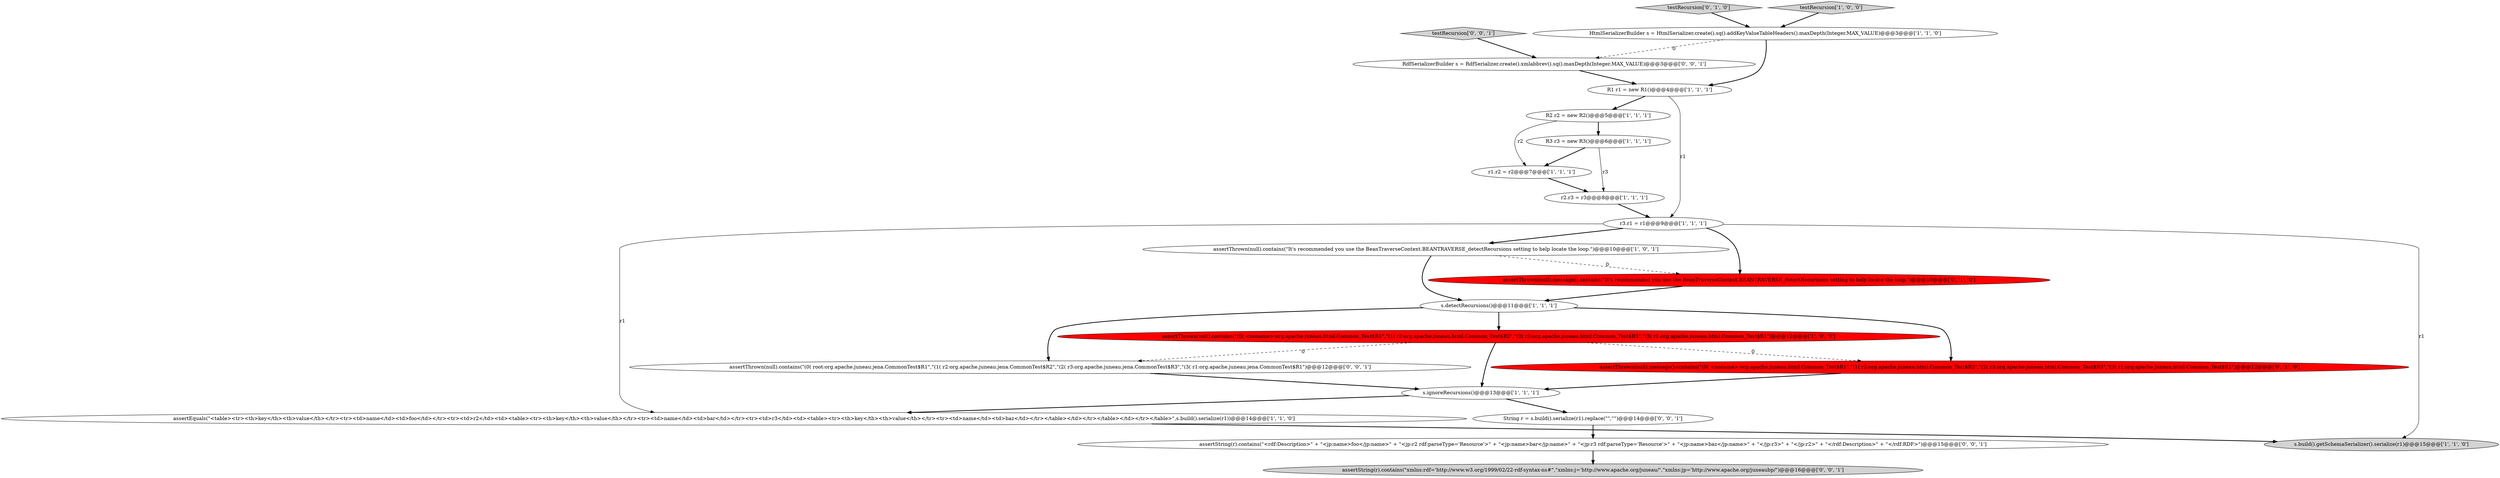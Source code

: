 digraph {
14 [style = filled, label = "assertThrown(null).message().contains(\"It's recommended you use the BeanTraverseContext.BEANTRAVERSE_detectRecursions setting to help locate the loop.\")@@@10@@@['0', '1', '0']", fillcolor = red, shape = ellipse image = "AAA1AAABBB2BBB"];
21 [style = filled, label = "testRecursion['0', '0', '1']", fillcolor = lightgray, shape = diamond image = "AAA0AAABBB3BBB"];
5 [style = filled, label = "r2.r3 = r3@@@8@@@['1', '1', '1']", fillcolor = white, shape = ellipse image = "AAA0AAABBB1BBB"];
1 [style = filled, label = "s.ignoreRecursions()@@@13@@@['1', '1', '1']", fillcolor = white, shape = ellipse image = "AAA0AAABBB1BBB"];
18 [style = filled, label = "RdfSerializerBuilder s = RdfSerializer.create().xmlabbrev().sq().maxDepth(Integer.MAX_VALUE)@@@3@@@['0', '0', '1']", fillcolor = white, shape = ellipse image = "AAA0AAABBB3BBB"];
10 [style = filled, label = "assertThrown(null).contains(\"(0( <noname>:org.apache.juneau.html.Common_Test$R1\",\"(1( r2:org.apache.juneau.html.Common_Test$R2\",\"(2( r3:org.apache.juneau.html.Common_Test$R3\",\"(3( r1:org.apache.juneau.html.Common_Test$R1\")@@@12@@@['1', '0', '0']", fillcolor = red, shape = ellipse image = "AAA1AAABBB1BBB"];
13 [style = filled, label = "HtmlSerializerBuilder s = HtmlSerializer.create().sq().addKeyValueTableHeaders().maxDepth(Integer.MAX_VALUE)@@@3@@@['1', '1', '0']", fillcolor = white, shape = ellipse image = "AAA0AAABBB1BBB"];
12 [style = filled, label = "s.build().getSchemaSerializer().serialize(r1)@@@15@@@['1', '1', '0']", fillcolor = lightgray, shape = ellipse image = "AAA0AAABBB1BBB"];
15 [style = filled, label = "testRecursion['0', '1', '0']", fillcolor = lightgray, shape = diamond image = "AAA0AAABBB2BBB"];
19 [style = filled, label = "assertString(r).contains(\"xmlns:rdf='http://www.w3.org/1999/02/22-rdf-syntax-ns#\",\"xmlns:j='http://www.apache.org/juneau/\",\"xmlns:jp='http://www.apache.org/juneaubp/\")@@@16@@@['0', '0', '1']", fillcolor = lightgray, shape = ellipse image = "AAA0AAABBB3BBB"];
17 [style = filled, label = "assertString(r).contains(\"<rdf:Description>\" + \"<jp:name>foo</jp:name>\" + \"<jp:r2 rdf:parseType='Resource'>\" + \"<jp:name>bar</jp:name>\" + \"<jp:r3 rdf:parseType='Resource'>\" + \"<jp:name>baz</jp:name>\" + \"</jp:r3>\" + \"</jp:r2>\" + \"</rdf:Description>\" + \"</rdf:RDF>\")@@@15@@@['0', '0', '1']", fillcolor = white, shape = ellipse image = "AAA0AAABBB3BBB"];
2 [style = filled, label = "r1.r2 = r2@@@7@@@['1', '1', '1']", fillcolor = white, shape = ellipse image = "AAA0AAABBB1BBB"];
9 [style = filled, label = "R2 r2 = new R2()@@@5@@@['1', '1', '1']", fillcolor = white, shape = ellipse image = "AAA0AAABBB1BBB"];
0 [style = filled, label = "r3.r1 = r1@@@9@@@['1', '1', '1']", fillcolor = white, shape = ellipse image = "AAA0AAABBB1BBB"];
4 [style = filled, label = "R3 r3 = new R3()@@@6@@@['1', '1', '1']", fillcolor = white, shape = ellipse image = "AAA0AAABBB1BBB"];
11 [style = filled, label = "assertEquals(\"<table><tr><th>key</th><th>value</th></tr><tr><td>name</td><td>foo</td></tr><tr><td>r2</td><td><table><tr><th>key</th><th>value</th></tr><tr><td>name</td><td>bar</td></tr><tr><td>r3</td><td><table><tr><th>key</th><th>value</th></tr><tr><td>name</td><td>baz</td></tr></table></td></tr></table></td></tr></table>\",s.build().serialize(r1))@@@14@@@['1', '1', '0']", fillcolor = white, shape = ellipse image = "AAA0AAABBB1BBB"];
22 [style = filled, label = "String r = s.build().serialize(r1).replace(\"\",\"\")@@@14@@@['0', '0', '1']", fillcolor = white, shape = ellipse image = "AAA0AAABBB3BBB"];
20 [style = filled, label = "assertThrown(null).contains(\"(0( root:org.apache.juneau.jena.CommonTest$R1\",\"(1( r2:org.apache.juneau.jena.CommonTest$R2\",\"(2( r3:org.apache.juneau.jena.CommonTest$R3\",\"(3( r1:org.apache.juneau.jena.CommonTest$R1\")@@@12@@@['0', '0', '1']", fillcolor = white, shape = ellipse image = "AAA0AAABBB3BBB"];
3 [style = filled, label = "R1 r1 = new R1()@@@4@@@['1', '1', '1']", fillcolor = white, shape = ellipse image = "AAA0AAABBB1BBB"];
6 [style = filled, label = "s.detectRecursions()@@@11@@@['1', '1', '1']", fillcolor = white, shape = ellipse image = "AAA0AAABBB1BBB"];
16 [style = filled, label = "assertThrown(null).message().contains(\"(0( <noname>:org.apache.juneau.html.Common_Test$R1\",\"(1( r2:org.apache.juneau.html.Common_Test$R2\",\"(2( r3:org.apache.juneau.html.Common_Test$R3\",\"(3( r1:org.apache.juneau.html.Common_Test$R1\")@@@12@@@['0', '1', '0']", fillcolor = red, shape = ellipse image = "AAA1AAABBB2BBB"];
7 [style = filled, label = "testRecursion['1', '0', '0']", fillcolor = lightgray, shape = diamond image = "AAA0AAABBB1BBB"];
8 [style = filled, label = "assertThrown(null).contains(\"It's recommended you use the BeanTraverseContext.BEANTRAVERSE_detectRecursions setting to help locate the loop.\")@@@10@@@['1', '0', '1']", fillcolor = white, shape = ellipse image = "AAA0AAABBB1BBB"];
7->13 [style = bold, label=""];
3->0 [style = solid, label="r1"];
18->3 [style = bold, label=""];
15->13 [style = bold, label=""];
0->12 [style = solid, label="r1"];
9->4 [style = bold, label=""];
4->5 [style = solid, label="r3"];
8->6 [style = bold, label=""];
11->12 [style = bold, label=""];
4->2 [style = bold, label=""];
20->1 [style = bold, label=""];
0->11 [style = solid, label="r1"];
8->14 [style = dashed, label="0"];
17->19 [style = bold, label=""];
21->18 [style = bold, label=""];
1->11 [style = bold, label=""];
1->22 [style = bold, label=""];
3->9 [style = bold, label=""];
6->20 [style = bold, label=""];
0->14 [style = bold, label=""];
9->2 [style = solid, label="r2"];
13->3 [style = bold, label=""];
5->0 [style = bold, label=""];
16->1 [style = bold, label=""];
6->16 [style = bold, label=""];
6->10 [style = bold, label=""];
0->8 [style = bold, label=""];
22->17 [style = bold, label=""];
10->20 [style = dashed, label="0"];
10->16 [style = dashed, label="0"];
13->18 [style = dashed, label="0"];
10->1 [style = bold, label=""];
14->6 [style = bold, label=""];
2->5 [style = bold, label=""];
}
